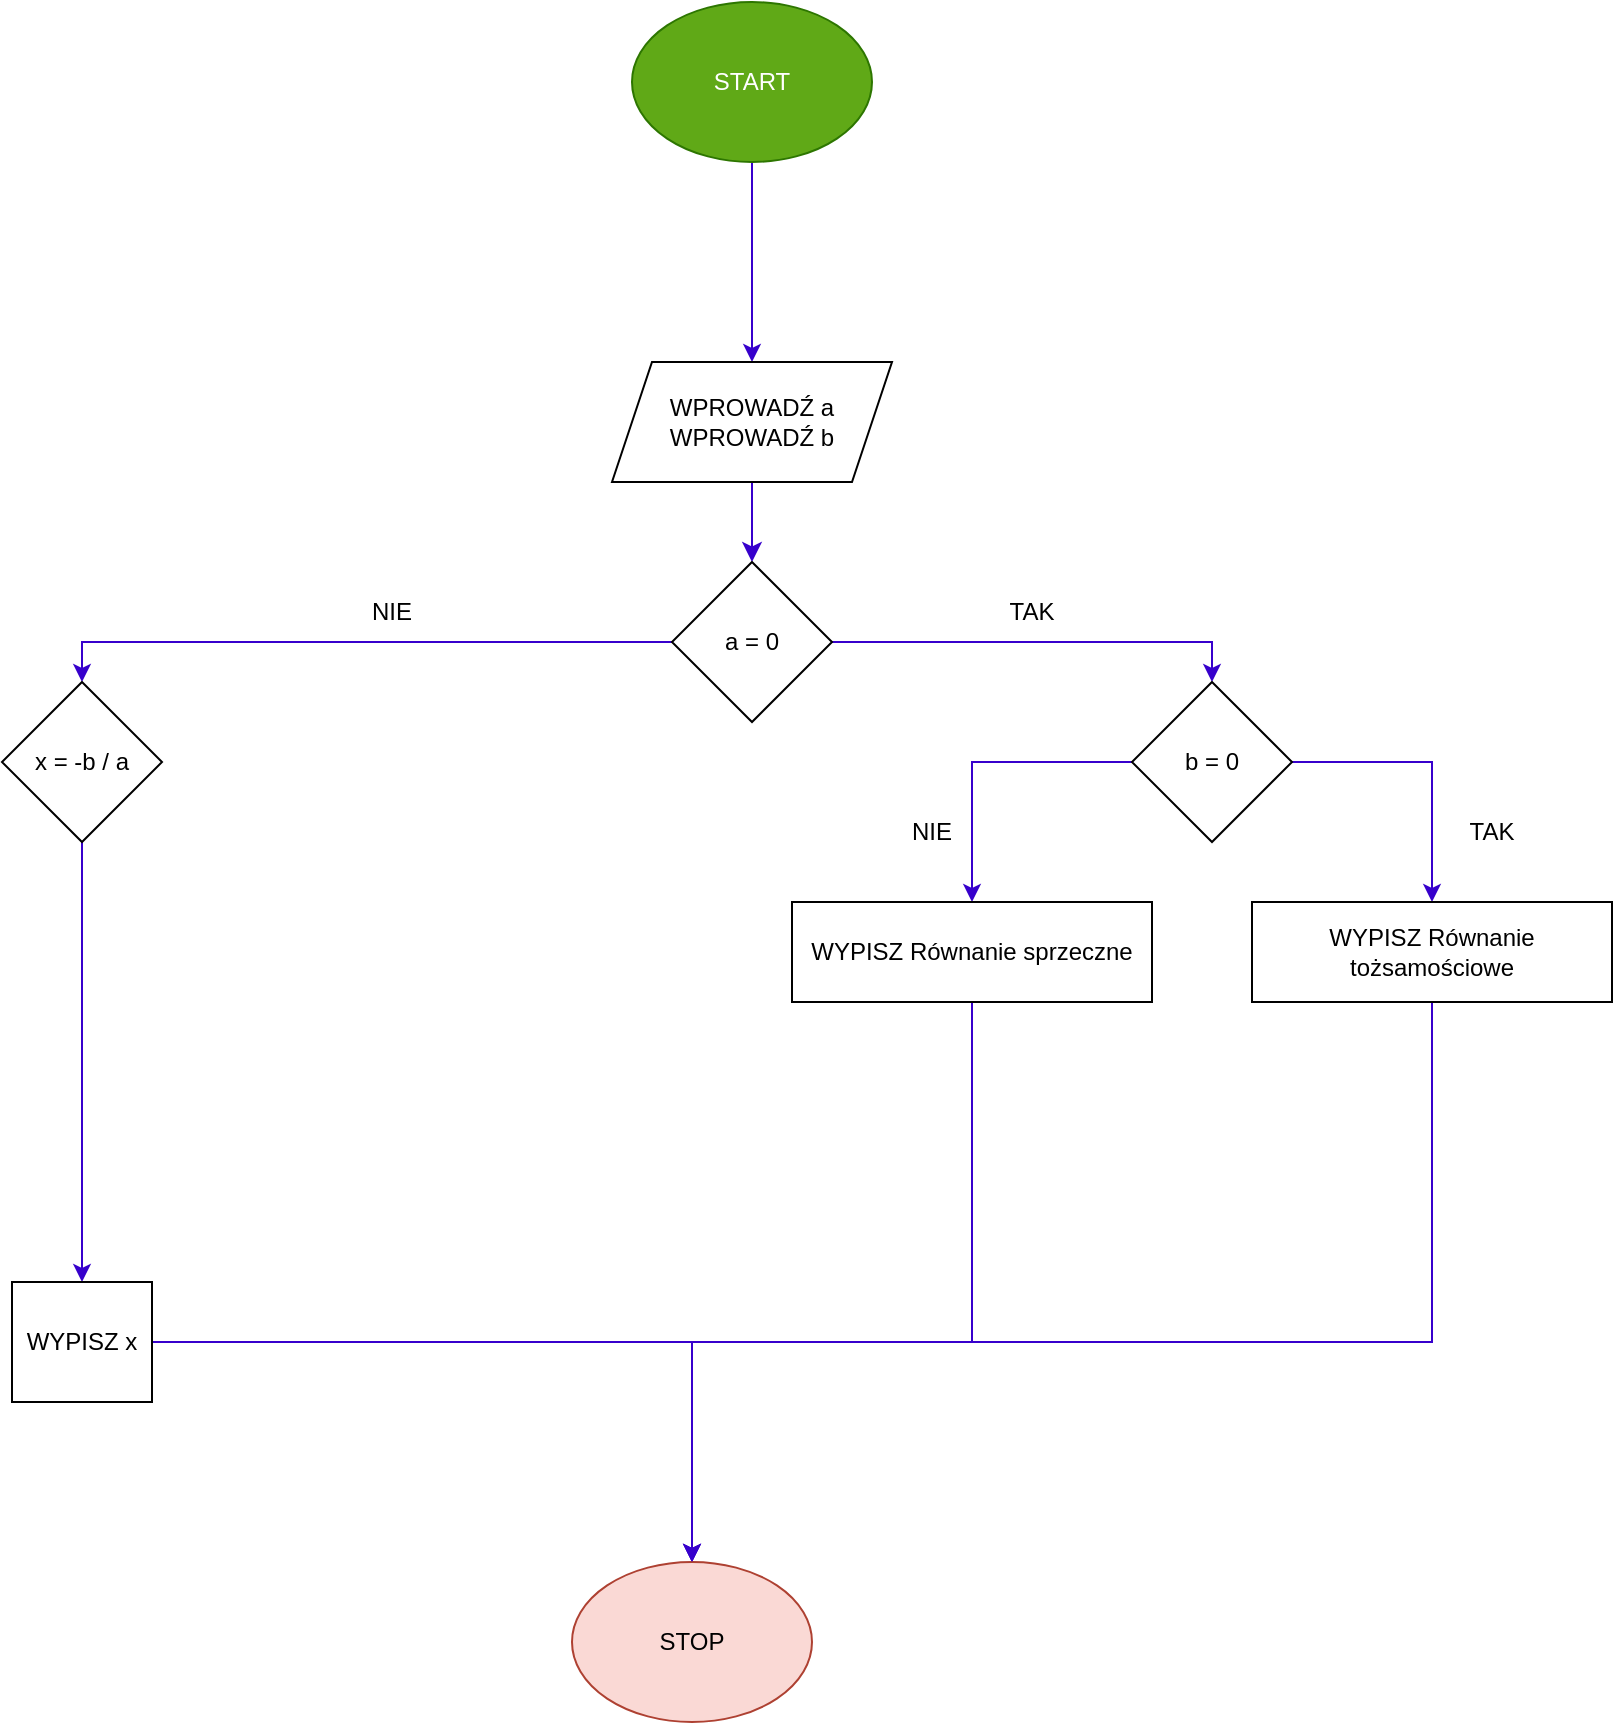 <mxfile version="28.2.8">
  <diagram name="Page-1" id="XvnRJPMyO2-NgSzBT4TL">
    <mxGraphModel dx="1426" dy="791" grid="1" gridSize="10" guides="1" tooltips="1" connect="1" arrows="1" fold="1" page="1" pageScale="1" pageWidth="850" pageHeight="1100" math="0" shadow="0">
      <root>
        <mxCell id="0" />
        <mxCell id="1" parent="0" />
        <mxCell id="MCYXlmQa1hUlK2RvRDjI-2" style="edgeStyle=orthogonalEdgeStyle;rounded=0;orthogonalLoop=1;jettySize=auto;html=1;fillColor=#6a00ff;strokeColor=#3700CC;" parent="1" source="MCYXlmQa1hUlK2RvRDjI-1" edge="1">
          <mxGeometry relative="1" as="geometry">
            <mxPoint x="420" y="180" as="targetPoint" />
          </mxGeometry>
        </mxCell>
        <mxCell id="MCYXlmQa1hUlK2RvRDjI-1" value="START" style="ellipse;whiteSpace=wrap;html=1;fillColor=#60a917;fontColor=#ffffff;strokeColor=#2D7600;" parent="1" vertex="1">
          <mxGeometry x="360" width="120" height="80" as="geometry" />
        </mxCell>
        <mxCell id="KxXItDQYauV8nx33g5mJ-4" value="" style="edgeStyle=orthogonalEdgeStyle;rounded=0;orthogonalLoop=1;jettySize=auto;html=1;entryX=0.5;entryY=0;entryDx=0;entryDy=0;startSize=7;endSize=7;fillColor=#6a00ff;strokeColor=#3700CC;" edge="1" parent="1" source="MCYXlmQa1hUlK2RvRDjI-3" target="MCYXlmQa1hUlK2RvRDjI-7">
          <mxGeometry relative="1" as="geometry">
            <Array as="points">
              <mxPoint x="420" y="270" />
              <mxPoint x="420" y="270" />
            </Array>
          </mxGeometry>
        </mxCell>
        <mxCell id="MCYXlmQa1hUlK2RvRDjI-3" value="WPROWADŹ a&lt;br&gt;WPROWADŹ b" style="shape=parallelogram;perimeter=parallelogramPerimeter;whiteSpace=wrap;html=1;fixedSize=1;" parent="1" vertex="1">
          <mxGeometry x="350" y="180" width="140" height="60" as="geometry" />
        </mxCell>
        <mxCell id="KxXItDQYauV8nx33g5mJ-5" style="edgeStyle=orthogonalEdgeStyle;rounded=0;orthogonalLoop=1;jettySize=auto;html=1;exitX=0;exitY=0.5;exitDx=0;exitDy=0;entryX=0.5;entryY=0;entryDx=0;entryDy=0;fillColor=#6a00ff;strokeColor=#3700CC;" edge="1" parent="1" source="MCYXlmQa1hUlK2RvRDjI-7" target="MCYXlmQa1hUlK2RvRDjI-23">
          <mxGeometry relative="1" as="geometry" />
        </mxCell>
        <mxCell id="KxXItDQYauV8nx33g5mJ-7" style="edgeStyle=orthogonalEdgeStyle;rounded=0;orthogonalLoop=1;jettySize=auto;html=1;exitX=1;exitY=0.5;exitDx=0;exitDy=0;entryX=0.5;entryY=0;entryDx=0;entryDy=0;fillColor=#6a00ff;strokeColor=#3700CC;" edge="1" parent="1" source="MCYXlmQa1hUlK2RvRDjI-7" target="MCYXlmQa1hUlK2RvRDjI-12">
          <mxGeometry relative="1" as="geometry" />
        </mxCell>
        <mxCell id="MCYXlmQa1hUlK2RvRDjI-7" value="a = 0" style="rhombus;whiteSpace=wrap;html=1;" parent="1" vertex="1">
          <mxGeometry x="380" y="280" width="80" height="80" as="geometry" />
        </mxCell>
        <mxCell id="MCYXlmQa1hUlK2RvRDjI-9" value="NIE" style="text;html=1;whiteSpace=wrap;strokeColor=none;fillColor=none;align=center;verticalAlign=middle;rounded=0;" parent="1" vertex="1">
          <mxGeometry x="210" y="290" width="60" height="30" as="geometry" />
        </mxCell>
        <mxCell id="KxXItDQYauV8nx33g5mJ-8" style="edgeStyle=orthogonalEdgeStyle;rounded=0;orthogonalLoop=1;jettySize=auto;html=1;entryX=0.5;entryY=0;entryDx=0;entryDy=0;exitX=0;exitY=0.5;exitDx=0;exitDy=0;fillColor=#6a00ff;strokeColor=#3700CC;" edge="1" parent="1" source="MCYXlmQa1hUlK2RvRDjI-12" target="MCYXlmQa1hUlK2RvRDjI-19">
          <mxGeometry relative="1" as="geometry" />
        </mxCell>
        <mxCell id="KxXItDQYauV8nx33g5mJ-9" style="edgeStyle=orthogonalEdgeStyle;rounded=0;orthogonalLoop=1;jettySize=auto;html=1;entryX=0.5;entryY=0;entryDx=0;entryDy=0;exitX=1;exitY=0.5;exitDx=0;exitDy=0;fillColor=#6a00ff;strokeColor=#3700CC;" edge="1" parent="1" source="MCYXlmQa1hUlK2RvRDjI-12" target="MCYXlmQa1hUlK2RvRDjI-16">
          <mxGeometry relative="1" as="geometry" />
        </mxCell>
        <mxCell id="MCYXlmQa1hUlK2RvRDjI-12" value="b = 0" style="rhombus;whiteSpace=wrap;html=1;" parent="1" vertex="1">
          <mxGeometry x="610" y="340" width="80" height="80" as="geometry" />
        </mxCell>
        <mxCell id="MCYXlmQa1hUlK2RvRDjI-14" value="TAK" style="text;html=1;whiteSpace=wrap;strokeColor=none;fillColor=none;align=center;verticalAlign=middle;rounded=0;" parent="1" vertex="1">
          <mxGeometry x="760" y="400" width="60" height="30" as="geometry" />
        </mxCell>
        <mxCell id="MCYXlmQa1hUlK2RvRDjI-21" style="edgeStyle=orthogonalEdgeStyle;rounded=0;orthogonalLoop=1;jettySize=auto;html=1;fillColor=#6a00ff;strokeColor=#3700CC;exitX=0.5;exitY=1;exitDx=0;exitDy=0;" parent="1" edge="1" source="MCYXlmQa1hUlK2RvRDjI-19">
          <mxGeometry relative="1" as="geometry">
            <mxPoint x="390" y="780" as="targetPoint" />
            <mxPoint x="510" y="580.0" as="sourcePoint" />
            <Array as="points">
              <mxPoint x="530" y="670" />
              <mxPoint x="390" y="670" />
            </Array>
          </mxGeometry>
        </mxCell>
        <mxCell id="KxXItDQYauV8nx33g5mJ-11" style="edgeStyle=orthogonalEdgeStyle;rounded=0;orthogonalLoop=1;jettySize=auto;html=1;entryX=0.5;entryY=0;entryDx=0;entryDy=0;exitX=0.5;exitY=1;exitDx=0;exitDy=0;fillColor=#6a00ff;strokeColor=#3700CC;" edge="1" parent="1" source="MCYXlmQa1hUlK2RvRDjI-16" target="MCYXlmQa1hUlK2RvRDjI-20">
          <mxGeometry relative="1" as="geometry">
            <mxPoint x="820" y="555.034" as="sourcePoint" />
            <mxPoint x="540" y="860" as="targetPoint" />
            <Array as="points">
              <mxPoint x="760" y="670" />
              <mxPoint x="390" y="670" />
            </Array>
          </mxGeometry>
        </mxCell>
        <mxCell id="MCYXlmQa1hUlK2RvRDjI-16" value="WYPISZ Równanie tożsamościowe" style="rounded=0;whiteSpace=wrap;html=1;" parent="1" vertex="1">
          <mxGeometry x="670" y="450" width="180" height="50" as="geometry" />
        </mxCell>
        <mxCell id="MCYXlmQa1hUlK2RvRDjI-18" value="NIE" style="text;html=1;whiteSpace=wrap;strokeColor=none;fillColor=none;align=center;verticalAlign=middle;rounded=0;" parent="1" vertex="1">
          <mxGeometry x="480" y="400" width="60" height="30" as="geometry" />
        </mxCell>
        <mxCell id="MCYXlmQa1hUlK2RvRDjI-19" value="WYPISZ Równanie sprzeczne" style="rounded=0;whiteSpace=wrap;html=1;" parent="1" vertex="1">
          <mxGeometry x="440" y="450" width="180" height="50" as="geometry" />
        </mxCell>
        <mxCell id="MCYXlmQa1hUlK2RvRDjI-20" value="STOP" style="ellipse;whiteSpace=wrap;html=1;fillColor=#fad9d5;strokeColor=#ae4132;" parent="1" vertex="1">
          <mxGeometry x="330" y="780" width="120" height="80" as="geometry" />
        </mxCell>
        <mxCell id="KxXItDQYauV8nx33g5mJ-6" style="edgeStyle=orthogonalEdgeStyle;rounded=0;orthogonalLoop=1;jettySize=auto;html=1;entryX=0.5;entryY=0;entryDx=0;entryDy=0;fillColor=#6a00ff;strokeColor=#3700CC;" edge="1" parent="1" source="MCYXlmQa1hUlK2RvRDjI-23" target="MCYXlmQa1hUlK2RvRDjI-25">
          <mxGeometry relative="1" as="geometry" />
        </mxCell>
        <mxCell id="MCYXlmQa1hUlK2RvRDjI-23" value="x = -b / a" style="rhombus;whiteSpace=wrap;html=1;" parent="1" vertex="1">
          <mxGeometry x="45" y="340" width="80" height="80" as="geometry" />
        </mxCell>
        <mxCell id="MCYXlmQa1hUlK2RvRDjI-26" style="edgeStyle=orthogonalEdgeStyle;rounded=0;orthogonalLoop=1;jettySize=auto;html=1;entryX=0.5;entryY=0;entryDx=0;entryDy=0;fillColor=#6a00ff;strokeColor=#3700CC;" parent="1" source="MCYXlmQa1hUlK2RvRDjI-25" target="MCYXlmQa1hUlK2RvRDjI-20" edge="1">
          <mxGeometry relative="1" as="geometry">
            <mxPoint x="80" y="840" as="targetPoint" />
          </mxGeometry>
        </mxCell>
        <mxCell id="MCYXlmQa1hUlK2RvRDjI-25" value="WYPISZ x" style="rounded=0;whiteSpace=wrap;html=1;" parent="1" vertex="1">
          <mxGeometry x="50" y="640" width="70" height="60" as="geometry" />
        </mxCell>
        <mxCell id="KxXItDQYauV8nx33g5mJ-10" value="TAK" style="text;html=1;whiteSpace=wrap;strokeColor=none;fillColor=none;align=center;verticalAlign=middle;rounded=0;" vertex="1" parent="1">
          <mxGeometry x="530" y="290" width="60" height="30" as="geometry" />
        </mxCell>
      </root>
    </mxGraphModel>
  </diagram>
</mxfile>
